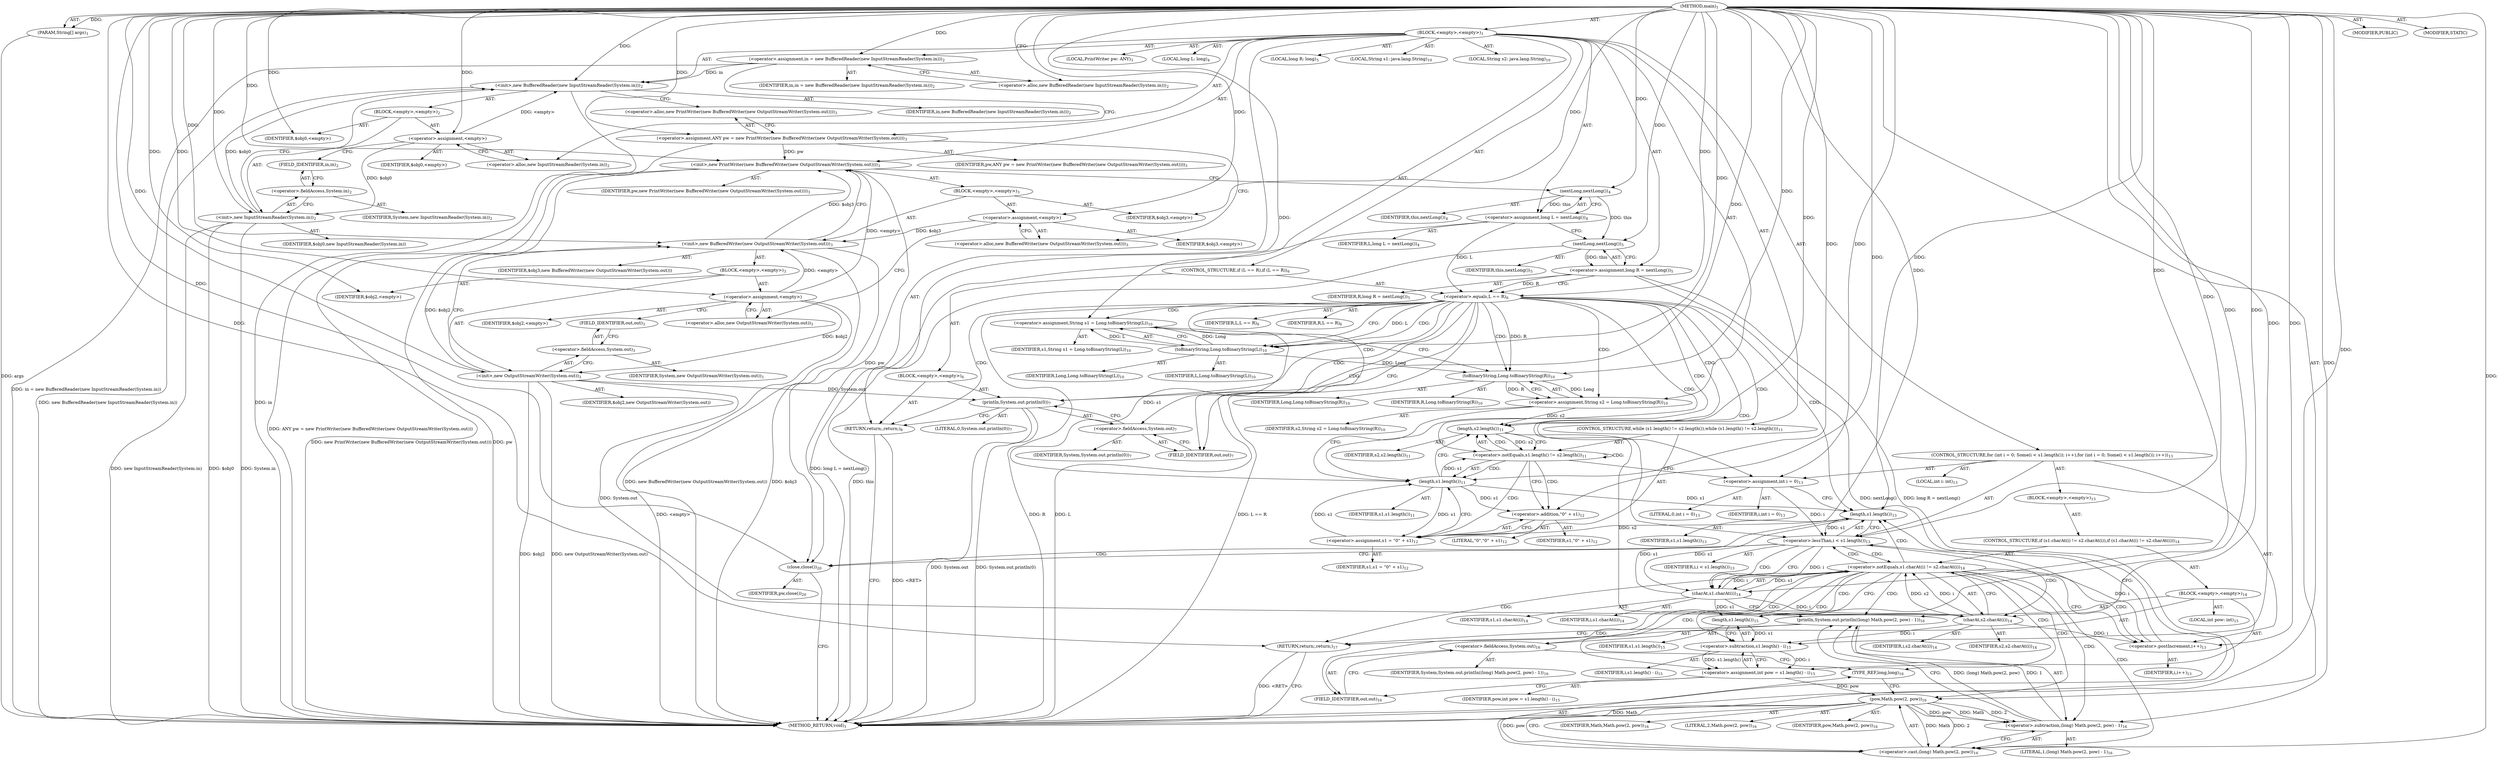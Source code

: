 digraph "main" {  
"19" [label = <(METHOD,main)<SUB>1</SUB>> ]
"20" [label = <(PARAM,String[] args)<SUB>1</SUB>> ]
"21" [label = <(BLOCK,&lt;empty&gt;,&lt;empty&gt;)<SUB>1</SUB>> ]
"22" [label = <(&lt;operator&gt;.assignment,in = new BufferedReader(new InputStreamReader(System.in)))<SUB>2</SUB>> ]
"23" [label = <(IDENTIFIER,in,in = new BufferedReader(new InputStreamReader(System.in)))<SUB>2</SUB>> ]
"24" [label = <(&lt;operator&gt;.alloc,new BufferedReader(new InputStreamReader(System.in)))<SUB>2</SUB>> ]
"25" [label = <(&lt;init&gt;,new BufferedReader(new InputStreamReader(System.in)))<SUB>2</SUB>> ]
"26" [label = <(IDENTIFIER,in,new BufferedReader(new InputStreamReader(System.in)))<SUB>2</SUB>> ]
"27" [label = <(BLOCK,&lt;empty&gt;,&lt;empty&gt;)<SUB>2</SUB>> ]
"28" [label = <(&lt;operator&gt;.assignment,&lt;empty&gt;)> ]
"29" [label = <(IDENTIFIER,$obj0,&lt;empty&gt;)> ]
"30" [label = <(&lt;operator&gt;.alloc,new InputStreamReader(System.in))<SUB>2</SUB>> ]
"31" [label = <(&lt;init&gt;,new InputStreamReader(System.in))<SUB>2</SUB>> ]
"32" [label = <(IDENTIFIER,$obj0,new InputStreamReader(System.in))> ]
"33" [label = <(&lt;operator&gt;.fieldAccess,System.in)<SUB>2</SUB>> ]
"34" [label = <(IDENTIFIER,System,new InputStreamReader(System.in))<SUB>2</SUB>> ]
"35" [label = <(FIELD_IDENTIFIER,in,in)<SUB>2</SUB>> ]
"36" [label = <(IDENTIFIER,$obj0,&lt;empty&gt;)> ]
"4" [label = <(LOCAL,PrintWriter pw: ANY)<SUB>3</SUB>> ]
"37" [label = <(&lt;operator&gt;.assignment,ANY pw = new PrintWriter(new BufferedWriter(new OutputStreamWriter(System.out))))<SUB>3</SUB>> ]
"38" [label = <(IDENTIFIER,pw,ANY pw = new PrintWriter(new BufferedWriter(new OutputStreamWriter(System.out))))<SUB>3</SUB>> ]
"39" [label = <(&lt;operator&gt;.alloc,new PrintWriter(new BufferedWriter(new OutputStreamWriter(System.out))))<SUB>3</SUB>> ]
"40" [label = <(&lt;init&gt;,new PrintWriter(new BufferedWriter(new OutputStreamWriter(System.out))))<SUB>3</SUB>> ]
"3" [label = <(IDENTIFIER,pw,new PrintWriter(new BufferedWriter(new OutputStreamWriter(System.out))))<SUB>3</SUB>> ]
"41" [label = <(BLOCK,&lt;empty&gt;,&lt;empty&gt;)<SUB>3</SUB>> ]
"42" [label = <(&lt;operator&gt;.assignment,&lt;empty&gt;)> ]
"43" [label = <(IDENTIFIER,$obj3,&lt;empty&gt;)> ]
"44" [label = <(&lt;operator&gt;.alloc,new BufferedWriter(new OutputStreamWriter(System.out)))<SUB>3</SUB>> ]
"45" [label = <(&lt;init&gt;,new BufferedWriter(new OutputStreamWriter(System.out)))<SUB>3</SUB>> ]
"46" [label = <(IDENTIFIER,$obj3,new BufferedWriter(new OutputStreamWriter(System.out)))> ]
"47" [label = <(BLOCK,&lt;empty&gt;,&lt;empty&gt;)<SUB>3</SUB>> ]
"48" [label = <(&lt;operator&gt;.assignment,&lt;empty&gt;)> ]
"49" [label = <(IDENTIFIER,$obj2,&lt;empty&gt;)> ]
"50" [label = <(&lt;operator&gt;.alloc,new OutputStreamWriter(System.out))<SUB>3</SUB>> ]
"51" [label = <(&lt;init&gt;,new OutputStreamWriter(System.out))<SUB>3</SUB>> ]
"52" [label = <(IDENTIFIER,$obj2,new OutputStreamWriter(System.out))> ]
"53" [label = <(&lt;operator&gt;.fieldAccess,System.out)<SUB>3</SUB>> ]
"54" [label = <(IDENTIFIER,System,new OutputStreamWriter(System.out))<SUB>3</SUB>> ]
"55" [label = <(FIELD_IDENTIFIER,out,out)<SUB>3</SUB>> ]
"56" [label = <(IDENTIFIER,$obj2,&lt;empty&gt;)> ]
"57" [label = <(IDENTIFIER,$obj3,&lt;empty&gt;)> ]
"58" [label = <(LOCAL,long L: long)<SUB>4</SUB>> ]
"59" [label = <(&lt;operator&gt;.assignment,long L = nextLong())<SUB>4</SUB>> ]
"60" [label = <(IDENTIFIER,L,long L = nextLong())<SUB>4</SUB>> ]
"61" [label = <(nextLong,nextLong())<SUB>4</SUB>> ]
"62" [label = <(IDENTIFIER,this,nextLong())<SUB>4</SUB>> ]
"63" [label = <(LOCAL,long R: long)<SUB>5</SUB>> ]
"64" [label = <(&lt;operator&gt;.assignment,long R = nextLong())<SUB>5</SUB>> ]
"65" [label = <(IDENTIFIER,R,long R = nextLong())<SUB>5</SUB>> ]
"66" [label = <(nextLong,nextLong())<SUB>5</SUB>> ]
"67" [label = <(IDENTIFIER,this,nextLong())<SUB>5</SUB>> ]
"68" [label = <(CONTROL_STRUCTURE,if (L == R),if (L == R))<SUB>6</SUB>> ]
"69" [label = <(&lt;operator&gt;.equals,L == R)<SUB>6</SUB>> ]
"70" [label = <(IDENTIFIER,L,L == R)<SUB>6</SUB>> ]
"71" [label = <(IDENTIFIER,R,L == R)<SUB>6</SUB>> ]
"72" [label = <(BLOCK,&lt;empty&gt;,&lt;empty&gt;)<SUB>6</SUB>> ]
"73" [label = <(println,System.out.println(0))<SUB>7</SUB>> ]
"74" [label = <(&lt;operator&gt;.fieldAccess,System.out)<SUB>7</SUB>> ]
"75" [label = <(IDENTIFIER,System,System.out.println(0))<SUB>7</SUB>> ]
"76" [label = <(FIELD_IDENTIFIER,out,out)<SUB>7</SUB>> ]
"77" [label = <(LITERAL,0,System.out.println(0))<SUB>7</SUB>> ]
"78" [label = <(RETURN,return;,return;)<SUB>8</SUB>> ]
"79" [label = <(LOCAL,String s1: java.lang.String)<SUB>10</SUB>> ]
"80" [label = <(LOCAL,String s2: java.lang.String)<SUB>10</SUB>> ]
"81" [label = <(&lt;operator&gt;.assignment,String s1 = Long.toBinaryString(L))<SUB>10</SUB>> ]
"82" [label = <(IDENTIFIER,s1,String s1 = Long.toBinaryString(L))<SUB>10</SUB>> ]
"83" [label = <(toBinaryString,Long.toBinaryString(L))<SUB>10</SUB>> ]
"84" [label = <(IDENTIFIER,Long,Long.toBinaryString(L))<SUB>10</SUB>> ]
"85" [label = <(IDENTIFIER,L,Long.toBinaryString(L))<SUB>10</SUB>> ]
"86" [label = <(&lt;operator&gt;.assignment,String s2 = Long.toBinaryString(R))<SUB>10</SUB>> ]
"87" [label = <(IDENTIFIER,s2,String s2 = Long.toBinaryString(R))<SUB>10</SUB>> ]
"88" [label = <(toBinaryString,Long.toBinaryString(R))<SUB>10</SUB>> ]
"89" [label = <(IDENTIFIER,Long,Long.toBinaryString(R))<SUB>10</SUB>> ]
"90" [label = <(IDENTIFIER,R,Long.toBinaryString(R))<SUB>10</SUB>> ]
"91" [label = <(CONTROL_STRUCTURE,while (s1.length() != s2.length()),while (s1.length() != s2.length()))<SUB>11</SUB>> ]
"92" [label = <(&lt;operator&gt;.notEquals,s1.length() != s2.length())<SUB>11</SUB>> ]
"93" [label = <(length,s1.length())<SUB>11</SUB>> ]
"94" [label = <(IDENTIFIER,s1,s1.length())<SUB>11</SUB>> ]
"95" [label = <(length,s2.length())<SUB>11</SUB>> ]
"96" [label = <(IDENTIFIER,s2,s2.length())<SUB>11</SUB>> ]
"97" [label = <(&lt;operator&gt;.assignment,s1 = &quot;0&quot; + s1)<SUB>12</SUB>> ]
"98" [label = <(IDENTIFIER,s1,s1 = &quot;0&quot; + s1)<SUB>12</SUB>> ]
"99" [label = <(&lt;operator&gt;.addition,&quot;0&quot; + s1)<SUB>12</SUB>> ]
"100" [label = <(LITERAL,&quot;0&quot;,&quot;0&quot; + s1)<SUB>12</SUB>> ]
"101" [label = <(IDENTIFIER,s1,&quot;0&quot; + s1)<SUB>12</SUB>> ]
"102" [label = <(CONTROL_STRUCTURE,for (int i = 0; Some(i &lt; s1.length()); i++),for (int i = 0; Some(i &lt; s1.length()); i++))<SUB>13</SUB>> ]
"103" [label = <(LOCAL,int i: int)<SUB>13</SUB>> ]
"104" [label = <(&lt;operator&gt;.assignment,int i = 0)<SUB>13</SUB>> ]
"105" [label = <(IDENTIFIER,i,int i = 0)<SUB>13</SUB>> ]
"106" [label = <(LITERAL,0,int i = 0)<SUB>13</SUB>> ]
"107" [label = <(&lt;operator&gt;.lessThan,i &lt; s1.length())<SUB>13</SUB>> ]
"108" [label = <(IDENTIFIER,i,i &lt; s1.length())<SUB>13</SUB>> ]
"109" [label = <(length,s1.length())<SUB>13</SUB>> ]
"110" [label = <(IDENTIFIER,s1,s1.length())<SUB>13</SUB>> ]
"111" [label = <(&lt;operator&gt;.postIncrement,i++)<SUB>13</SUB>> ]
"112" [label = <(IDENTIFIER,i,i++)<SUB>13</SUB>> ]
"113" [label = <(BLOCK,&lt;empty&gt;,&lt;empty&gt;)<SUB>13</SUB>> ]
"114" [label = <(CONTROL_STRUCTURE,if (s1.charAt(i) != s2.charAt(i)),if (s1.charAt(i) != s2.charAt(i)))<SUB>14</SUB>> ]
"115" [label = <(&lt;operator&gt;.notEquals,s1.charAt(i) != s2.charAt(i))<SUB>14</SUB>> ]
"116" [label = <(charAt,s1.charAt(i))<SUB>14</SUB>> ]
"117" [label = <(IDENTIFIER,s1,s1.charAt(i))<SUB>14</SUB>> ]
"118" [label = <(IDENTIFIER,i,s1.charAt(i))<SUB>14</SUB>> ]
"119" [label = <(charAt,s2.charAt(i))<SUB>14</SUB>> ]
"120" [label = <(IDENTIFIER,s2,s2.charAt(i))<SUB>14</SUB>> ]
"121" [label = <(IDENTIFIER,i,s2.charAt(i))<SUB>14</SUB>> ]
"122" [label = <(BLOCK,&lt;empty&gt;,&lt;empty&gt;)<SUB>14</SUB>> ]
"123" [label = <(LOCAL,int pow: int)<SUB>15</SUB>> ]
"124" [label = <(&lt;operator&gt;.assignment,int pow = s1.length() - i)<SUB>15</SUB>> ]
"125" [label = <(IDENTIFIER,pow,int pow = s1.length() - i)<SUB>15</SUB>> ]
"126" [label = <(&lt;operator&gt;.subtraction,s1.length() - i)<SUB>15</SUB>> ]
"127" [label = <(length,s1.length())<SUB>15</SUB>> ]
"128" [label = <(IDENTIFIER,s1,s1.length())<SUB>15</SUB>> ]
"129" [label = <(IDENTIFIER,i,s1.length() - i)<SUB>15</SUB>> ]
"130" [label = <(println,System.out.println((long) Math.pow(2, pow) - 1))<SUB>16</SUB>> ]
"131" [label = <(&lt;operator&gt;.fieldAccess,System.out)<SUB>16</SUB>> ]
"132" [label = <(IDENTIFIER,System,System.out.println((long) Math.pow(2, pow) - 1))<SUB>16</SUB>> ]
"133" [label = <(FIELD_IDENTIFIER,out,out)<SUB>16</SUB>> ]
"134" [label = <(&lt;operator&gt;.subtraction,(long) Math.pow(2, pow) - 1)<SUB>16</SUB>> ]
"135" [label = <(&lt;operator&gt;.cast,(long) Math.pow(2, pow))<SUB>16</SUB>> ]
"136" [label = <(TYPE_REF,long,long)<SUB>16</SUB>> ]
"137" [label = <(pow,Math.pow(2, pow))<SUB>16</SUB>> ]
"138" [label = <(IDENTIFIER,Math,Math.pow(2, pow))<SUB>16</SUB>> ]
"139" [label = <(LITERAL,2,Math.pow(2, pow))<SUB>16</SUB>> ]
"140" [label = <(IDENTIFIER,pow,Math.pow(2, pow))<SUB>16</SUB>> ]
"141" [label = <(LITERAL,1,(long) Math.pow(2, pow) - 1)<SUB>16</SUB>> ]
"142" [label = <(RETURN,return;,return;)<SUB>17</SUB>> ]
"143" [label = <(close,close())<SUB>20</SUB>> ]
"144" [label = <(IDENTIFIER,pw,close())<SUB>20</SUB>> ]
"145" [label = <(MODIFIER,PUBLIC)> ]
"146" [label = <(MODIFIER,STATIC)> ]
"147" [label = <(METHOD_RETURN,void)<SUB>1</SUB>> ]
  "19" -> "20"  [ label = "AST: "] 
  "19" -> "21"  [ label = "AST: "] 
  "19" -> "145"  [ label = "AST: "] 
  "19" -> "146"  [ label = "AST: "] 
  "19" -> "147"  [ label = "AST: "] 
  "21" -> "22"  [ label = "AST: "] 
  "21" -> "25"  [ label = "AST: "] 
  "21" -> "4"  [ label = "AST: "] 
  "21" -> "37"  [ label = "AST: "] 
  "21" -> "40"  [ label = "AST: "] 
  "21" -> "58"  [ label = "AST: "] 
  "21" -> "59"  [ label = "AST: "] 
  "21" -> "63"  [ label = "AST: "] 
  "21" -> "64"  [ label = "AST: "] 
  "21" -> "68"  [ label = "AST: "] 
  "21" -> "79"  [ label = "AST: "] 
  "21" -> "80"  [ label = "AST: "] 
  "21" -> "81"  [ label = "AST: "] 
  "21" -> "86"  [ label = "AST: "] 
  "21" -> "91"  [ label = "AST: "] 
  "21" -> "102"  [ label = "AST: "] 
  "21" -> "143"  [ label = "AST: "] 
  "22" -> "23"  [ label = "AST: "] 
  "22" -> "24"  [ label = "AST: "] 
  "25" -> "26"  [ label = "AST: "] 
  "25" -> "27"  [ label = "AST: "] 
  "27" -> "28"  [ label = "AST: "] 
  "27" -> "31"  [ label = "AST: "] 
  "27" -> "36"  [ label = "AST: "] 
  "28" -> "29"  [ label = "AST: "] 
  "28" -> "30"  [ label = "AST: "] 
  "31" -> "32"  [ label = "AST: "] 
  "31" -> "33"  [ label = "AST: "] 
  "33" -> "34"  [ label = "AST: "] 
  "33" -> "35"  [ label = "AST: "] 
  "37" -> "38"  [ label = "AST: "] 
  "37" -> "39"  [ label = "AST: "] 
  "40" -> "3"  [ label = "AST: "] 
  "40" -> "41"  [ label = "AST: "] 
  "41" -> "42"  [ label = "AST: "] 
  "41" -> "45"  [ label = "AST: "] 
  "41" -> "57"  [ label = "AST: "] 
  "42" -> "43"  [ label = "AST: "] 
  "42" -> "44"  [ label = "AST: "] 
  "45" -> "46"  [ label = "AST: "] 
  "45" -> "47"  [ label = "AST: "] 
  "47" -> "48"  [ label = "AST: "] 
  "47" -> "51"  [ label = "AST: "] 
  "47" -> "56"  [ label = "AST: "] 
  "48" -> "49"  [ label = "AST: "] 
  "48" -> "50"  [ label = "AST: "] 
  "51" -> "52"  [ label = "AST: "] 
  "51" -> "53"  [ label = "AST: "] 
  "53" -> "54"  [ label = "AST: "] 
  "53" -> "55"  [ label = "AST: "] 
  "59" -> "60"  [ label = "AST: "] 
  "59" -> "61"  [ label = "AST: "] 
  "61" -> "62"  [ label = "AST: "] 
  "64" -> "65"  [ label = "AST: "] 
  "64" -> "66"  [ label = "AST: "] 
  "66" -> "67"  [ label = "AST: "] 
  "68" -> "69"  [ label = "AST: "] 
  "68" -> "72"  [ label = "AST: "] 
  "69" -> "70"  [ label = "AST: "] 
  "69" -> "71"  [ label = "AST: "] 
  "72" -> "73"  [ label = "AST: "] 
  "72" -> "78"  [ label = "AST: "] 
  "73" -> "74"  [ label = "AST: "] 
  "73" -> "77"  [ label = "AST: "] 
  "74" -> "75"  [ label = "AST: "] 
  "74" -> "76"  [ label = "AST: "] 
  "81" -> "82"  [ label = "AST: "] 
  "81" -> "83"  [ label = "AST: "] 
  "83" -> "84"  [ label = "AST: "] 
  "83" -> "85"  [ label = "AST: "] 
  "86" -> "87"  [ label = "AST: "] 
  "86" -> "88"  [ label = "AST: "] 
  "88" -> "89"  [ label = "AST: "] 
  "88" -> "90"  [ label = "AST: "] 
  "91" -> "92"  [ label = "AST: "] 
  "91" -> "97"  [ label = "AST: "] 
  "92" -> "93"  [ label = "AST: "] 
  "92" -> "95"  [ label = "AST: "] 
  "93" -> "94"  [ label = "AST: "] 
  "95" -> "96"  [ label = "AST: "] 
  "97" -> "98"  [ label = "AST: "] 
  "97" -> "99"  [ label = "AST: "] 
  "99" -> "100"  [ label = "AST: "] 
  "99" -> "101"  [ label = "AST: "] 
  "102" -> "103"  [ label = "AST: "] 
  "102" -> "104"  [ label = "AST: "] 
  "102" -> "107"  [ label = "AST: "] 
  "102" -> "111"  [ label = "AST: "] 
  "102" -> "113"  [ label = "AST: "] 
  "104" -> "105"  [ label = "AST: "] 
  "104" -> "106"  [ label = "AST: "] 
  "107" -> "108"  [ label = "AST: "] 
  "107" -> "109"  [ label = "AST: "] 
  "109" -> "110"  [ label = "AST: "] 
  "111" -> "112"  [ label = "AST: "] 
  "113" -> "114"  [ label = "AST: "] 
  "114" -> "115"  [ label = "AST: "] 
  "114" -> "122"  [ label = "AST: "] 
  "115" -> "116"  [ label = "AST: "] 
  "115" -> "119"  [ label = "AST: "] 
  "116" -> "117"  [ label = "AST: "] 
  "116" -> "118"  [ label = "AST: "] 
  "119" -> "120"  [ label = "AST: "] 
  "119" -> "121"  [ label = "AST: "] 
  "122" -> "123"  [ label = "AST: "] 
  "122" -> "124"  [ label = "AST: "] 
  "122" -> "130"  [ label = "AST: "] 
  "122" -> "142"  [ label = "AST: "] 
  "124" -> "125"  [ label = "AST: "] 
  "124" -> "126"  [ label = "AST: "] 
  "126" -> "127"  [ label = "AST: "] 
  "126" -> "129"  [ label = "AST: "] 
  "127" -> "128"  [ label = "AST: "] 
  "130" -> "131"  [ label = "AST: "] 
  "130" -> "134"  [ label = "AST: "] 
  "131" -> "132"  [ label = "AST: "] 
  "131" -> "133"  [ label = "AST: "] 
  "134" -> "135"  [ label = "AST: "] 
  "134" -> "141"  [ label = "AST: "] 
  "135" -> "136"  [ label = "AST: "] 
  "135" -> "137"  [ label = "AST: "] 
  "137" -> "138"  [ label = "AST: "] 
  "137" -> "139"  [ label = "AST: "] 
  "137" -> "140"  [ label = "AST: "] 
  "143" -> "144"  [ label = "AST: "] 
  "22" -> "30"  [ label = "CFG: "] 
  "25" -> "39"  [ label = "CFG: "] 
  "37" -> "44"  [ label = "CFG: "] 
  "40" -> "61"  [ label = "CFG: "] 
  "59" -> "66"  [ label = "CFG: "] 
  "64" -> "69"  [ label = "CFG: "] 
  "81" -> "88"  [ label = "CFG: "] 
  "86" -> "93"  [ label = "CFG: "] 
  "143" -> "147"  [ label = "CFG: "] 
  "24" -> "22"  [ label = "CFG: "] 
  "39" -> "37"  [ label = "CFG: "] 
  "61" -> "59"  [ label = "CFG: "] 
  "66" -> "64"  [ label = "CFG: "] 
  "69" -> "76"  [ label = "CFG: "] 
  "69" -> "83"  [ label = "CFG: "] 
  "83" -> "81"  [ label = "CFG: "] 
  "88" -> "86"  [ label = "CFG: "] 
  "92" -> "99"  [ label = "CFG: "] 
  "92" -> "104"  [ label = "CFG: "] 
  "97" -> "93"  [ label = "CFG: "] 
  "104" -> "109"  [ label = "CFG: "] 
  "107" -> "116"  [ label = "CFG: "] 
  "107" -> "143"  [ label = "CFG: "] 
  "111" -> "109"  [ label = "CFG: "] 
  "28" -> "35"  [ label = "CFG: "] 
  "31" -> "25"  [ label = "CFG: "] 
  "42" -> "50"  [ label = "CFG: "] 
  "45" -> "40"  [ label = "CFG: "] 
  "73" -> "78"  [ label = "CFG: "] 
  "78" -> "147"  [ label = "CFG: "] 
  "93" -> "95"  [ label = "CFG: "] 
  "95" -> "92"  [ label = "CFG: "] 
  "99" -> "97"  [ label = "CFG: "] 
  "109" -> "107"  [ label = "CFG: "] 
  "30" -> "28"  [ label = "CFG: "] 
  "33" -> "31"  [ label = "CFG: "] 
  "44" -> "42"  [ label = "CFG: "] 
  "74" -> "73"  [ label = "CFG: "] 
  "115" -> "127"  [ label = "CFG: "] 
  "115" -> "111"  [ label = "CFG: "] 
  "35" -> "33"  [ label = "CFG: "] 
  "48" -> "55"  [ label = "CFG: "] 
  "51" -> "45"  [ label = "CFG: "] 
  "76" -> "74"  [ label = "CFG: "] 
  "116" -> "119"  [ label = "CFG: "] 
  "119" -> "115"  [ label = "CFG: "] 
  "124" -> "133"  [ label = "CFG: "] 
  "130" -> "142"  [ label = "CFG: "] 
  "142" -> "147"  [ label = "CFG: "] 
  "50" -> "48"  [ label = "CFG: "] 
  "53" -> "51"  [ label = "CFG: "] 
  "126" -> "124"  [ label = "CFG: "] 
  "131" -> "136"  [ label = "CFG: "] 
  "134" -> "130"  [ label = "CFG: "] 
  "55" -> "53"  [ label = "CFG: "] 
  "127" -> "126"  [ label = "CFG: "] 
  "133" -> "131"  [ label = "CFG: "] 
  "135" -> "134"  [ label = "CFG: "] 
  "136" -> "137"  [ label = "CFG: "] 
  "137" -> "135"  [ label = "CFG: "] 
  "19" -> "24"  [ label = "CFG: "] 
  "78" -> "147"  [ label = "DDG: &lt;RET&gt;"] 
  "142" -> "147"  [ label = "DDG: &lt;RET&gt;"] 
  "20" -> "147"  [ label = "DDG: args"] 
  "22" -> "147"  [ label = "DDG: in = new BufferedReader(new InputStreamReader(System.in))"] 
  "25" -> "147"  [ label = "DDG: in"] 
  "31" -> "147"  [ label = "DDG: $obj0"] 
  "31" -> "147"  [ label = "DDG: System.in"] 
  "31" -> "147"  [ label = "DDG: new InputStreamReader(System.in)"] 
  "25" -> "147"  [ label = "DDG: new BufferedReader(new InputStreamReader(System.in))"] 
  "37" -> "147"  [ label = "DDG: ANY pw = new PrintWriter(new BufferedWriter(new OutputStreamWriter(System.out)))"] 
  "40" -> "147"  [ label = "DDG: pw"] 
  "45" -> "147"  [ label = "DDG: $obj3"] 
  "48" -> "147"  [ label = "DDG: &lt;empty&gt;"] 
  "51" -> "147"  [ label = "DDG: $obj2"] 
  "51" -> "147"  [ label = "DDG: new OutputStreamWriter(System.out)"] 
  "45" -> "147"  [ label = "DDG: new BufferedWriter(new OutputStreamWriter(System.out))"] 
  "40" -> "147"  [ label = "DDG: new PrintWriter(new BufferedWriter(new OutputStreamWriter(System.out)))"] 
  "59" -> "147"  [ label = "DDG: long L = nextLong()"] 
  "66" -> "147"  [ label = "DDG: this"] 
  "64" -> "147"  [ label = "DDG: nextLong()"] 
  "64" -> "147"  [ label = "DDG: long R = nextLong()"] 
  "69" -> "147"  [ label = "DDG: L"] 
  "69" -> "147"  [ label = "DDG: R"] 
  "69" -> "147"  [ label = "DDG: L == R"] 
  "73" -> "147"  [ label = "DDG: System.out"] 
  "73" -> "147"  [ label = "DDG: System.out.println(0)"] 
  "137" -> "147"  [ label = "DDG: Math"] 
  "19" -> "20"  [ label = "DDG: "] 
  "19" -> "22"  [ label = "DDG: "] 
  "19" -> "37"  [ label = "DDG: "] 
  "61" -> "59"  [ label = "DDG: this"] 
  "66" -> "64"  [ label = "DDG: this"] 
  "83" -> "81"  [ label = "DDG: Long"] 
  "83" -> "81"  [ label = "DDG: L"] 
  "88" -> "86"  [ label = "DDG: Long"] 
  "88" -> "86"  [ label = "DDG: R"] 
  "22" -> "25"  [ label = "DDG: in"] 
  "19" -> "25"  [ label = "DDG: "] 
  "28" -> "25"  [ label = "DDG: &lt;empty&gt;"] 
  "31" -> "25"  [ label = "DDG: $obj0"] 
  "37" -> "40"  [ label = "DDG: pw"] 
  "19" -> "40"  [ label = "DDG: "] 
  "48" -> "40"  [ label = "DDG: &lt;empty&gt;"] 
  "45" -> "40"  [ label = "DDG: $obj3"] 
  "19" -> "97"  [ label = "DDG: "] 
  "93" -> "97"  [ label = "DDG: s1"] 
  "19" -> "104"  [ label = "DDG: "] 
  "40" -> "143"  [ label = "DDG: pw"] 
  "19" -> "143"  [ label = "DDG: "] 
  "19" -> "28"  [ label = "DDG: "] 
  "19" -> "36"  [ label = "DDG: "] 
  "19" -> "42"  [ label = "DDG: "] 
  "19" -> "57"  [ label = "DDG: "] 
  "19" -> "61"  [ label = "DDG: "] 
  "61" -> "66"  [ label = "DDG: this"] 
  "19" -> "66"  [ label = "DDG: "] 
  "59" -> "69"  [ label = "DDG: L"] 
  "19" -> "69"  [ label = "DDG: "] 
  "64" -> "69"  [ label = "DDG: R"] 
  "19" -> "78"  [ label = "DDG: "] 
  "19" -> "83"  [ label = "DDG: "] 
  "69" -> "83"  [ label = "DDG: L"] 
  "83" -> "88"  [ label = "DDG: Long"] 
  "19" -> "88"  [ label = "DDG: "] 
  "69" -> "88"  [ label = "DDG: R"] 
  "93" -> "92"  [ label = "DDG: s1"] 
  "95" -> "92"  [ label = "DDG: s2"] 
  "104" -> "107"  [ label = "DDG: i"] 
  "111" -> "107"  [ label = "DDG: i"] 
  "19" -> "107"  [ label = "DDG: "] 
  "109" -> "107"  [ label = "DDG: s1"] 
  "119" -> "111"  [ label = "DDG: i"] 
  "19" -> "111"  [ label = "DDG: "] 
  "28" -> "31"  [ label = "DDG: $obj0"] 
  "19" -> "31"  [ label = "DDG: "] 
  "42" -> "45"  [ label = "DDG: $obj3"] 
  "19" -> "45"  [ label = "DDG: "] 
  "48" -> "45"  [ label = "DDG: &lt;empty&gt;"] 
  "51" -> "45"  [ label = "DDG: $obj2"] 
  "51" -> "73"  [ label = "DDG: System.out"] 
  "19" -> "73"  [ label = "DDG: "] 
  "81" -> "93"  [ label = "DDG: s1"] 
  "97" -> "93"  [ label = "DDG: s1"] 
  "19" -> "93"  [ label = "DDG: "] 
  "86" -> "95"  [ label = "DDG: s2"] 
  "19" -> "95"  [ label = "DDG: "] 
  "19" -> "99"  [ label = "DDG: "] 
  "93" -> "99"  [ label = "DDG: s1"] 
  "93" -> "109"  [ label = "DDG: s1"] 
  "116" -> "109"  [ label = "DDG: s1"] 
  "19" -> "109"  [ label = "DDG: "] 
  "19" -> "48"  [ label = "DDG: "] 
  "19" -> "56"  [ label = "DDG: "] 
  "116" -> "115"  [ label = "DDG: s1"] 
  "116" -> "115"  [ label = "DDG: i"] 
  "119" -> "115"  [ label = "DDG: s2"] 
  "119" -> "115"  [ label = "DDG: i"] 
  "126" -> "124"  [ label = "DDG: s1.length()"] 
  "126" -> "124"  [ label = "DDG: i"] 
  "19" -> "142"  [ label = "DDG: "] 
  "48" -> "51"  [ label = "DDG: $obj2"] 
  "19" -> "51"  [ label = "DDG: "] 
  "109" -> "116"  [ label = "DDG: s1"] 
  "19" -> "116"  [ label = "DDG: "] 
  "107" -> "116"  [ label = "DDG: i"] 
  "95" -> "119"  [ label = "DDG: s2"] 
  "19" -> "119"  [ label = "DDG: "] 
  "116" -> "119"  [ label = "DDG: i"] 
  "51" -> "130"  [ label = "DDG: System.out"] 
  "134" -> "130"  [ label = "DDG: (long) Math.pow(2, pow)"] 
  "134" -> "130"  [ label = "DDG: 1"] 
  "127" -> "126"  [ label = "DDG: s1"] 
  "119" -> "126"  [ label = "DDG: i"] 
  "19" -> "126"  [ label = "DDG: "] 
  "19" -> "134"  [ label = "DDG: "] 
  "137" -> "134"  [ label = "DDG: Math"] 
  "137" -> "134"  [ label = "DDG: 2"] 
  "137" -> "134"  [ label = "DDG: pow"] 
  "116" -> "127"  [ label = "DDG: s1"] 
  "19" -> "127"  [ label = "DDG: "] 
  "19" -> "135"  [ label = "DDG: "] 
  "137" -> "135"  [ label = "DDG: Math"] 
  "137" -> "135"  [ label = "DDG: 2"] 
  "137" -> "135"  [ label = "DDG: pow"] 
  "19" -> "137"  [ label = "DDG: "] 
  "124" -> "137"  [ label = "DDG: pow"] 
  "69" -> "107"  [ label = "CDG: "] 
  "69" -> "73"  [ label = "CDG: "] 
  "69" -> "81"  [ label = "CDG: "] 
  "69" -> "104"  [ label = "CDG: "] 
  "69" -> "74"  [ label = "CDG: "] 
  "69" -> "95"  [ label = "CDG: "] 
  "69" -> "92"  [ label = "CDG: "] 
  "69" -> "76"  [ label = "CDG: "] 
  "69" -> "93"  [ label = "CDG: "] 
  "69" -> "83"  [ label = "CDG: "] 
  "69" -> "88"  [ label = "CDG: "] 
  "69" -> "78"  [ label = "CDG: "] 
  "69" -> "109"  [ label = "CDG: "] 
  "69" -> "86"  [ label = "CDG: "] 
  "92" -> "99"  [ label = "CDG: "] 
  "92" -> "95"  [ label = "CDG: "] 
  "92" -> "92"  [ label = "CDG: "] 
  "92" -> "97"  [ label = "CDG: "] 
  "92" -> "93"  [ label = "CDG: "] 
  "107" -> "115"  [ label = "CDG: "] 
  "107" -> "116"  [ label = "CDG: "] 
  "107" -> "119"  [ label = "CDG: "] 
  "107" -> "143"  [ label = "CDG: "] 
  "115" -> "107"  [ label = "CDG: "] 
  "115" -> "136"  [ label = "CDG: "] 
  "115" -> "131"  [ label = "CDG: "] 
  "115" -> "142"  [ label = "CDG: "] 
  "115" -> "134"  [ label = "CDG: "] 
  "115" -> "126"  [ label = "CDG: "] 
  "115" -> "137"  [ label = "CDG: "] 
  "115" -> "130"  [ label = "CDG: "] 
  "115" -> "135"  [ label = "CDG: "] 
  "115" -> "127"  [ label = "CDG: "] 
  "115" -> "124"  [ label = "CDG: "] 
  "115" -> "111"  [ label = "CDG: "] 
  "115" -> "109"  [ label = "CDG: "] 
  "115" -> "133"  [ label = "CDG: "] 
}
